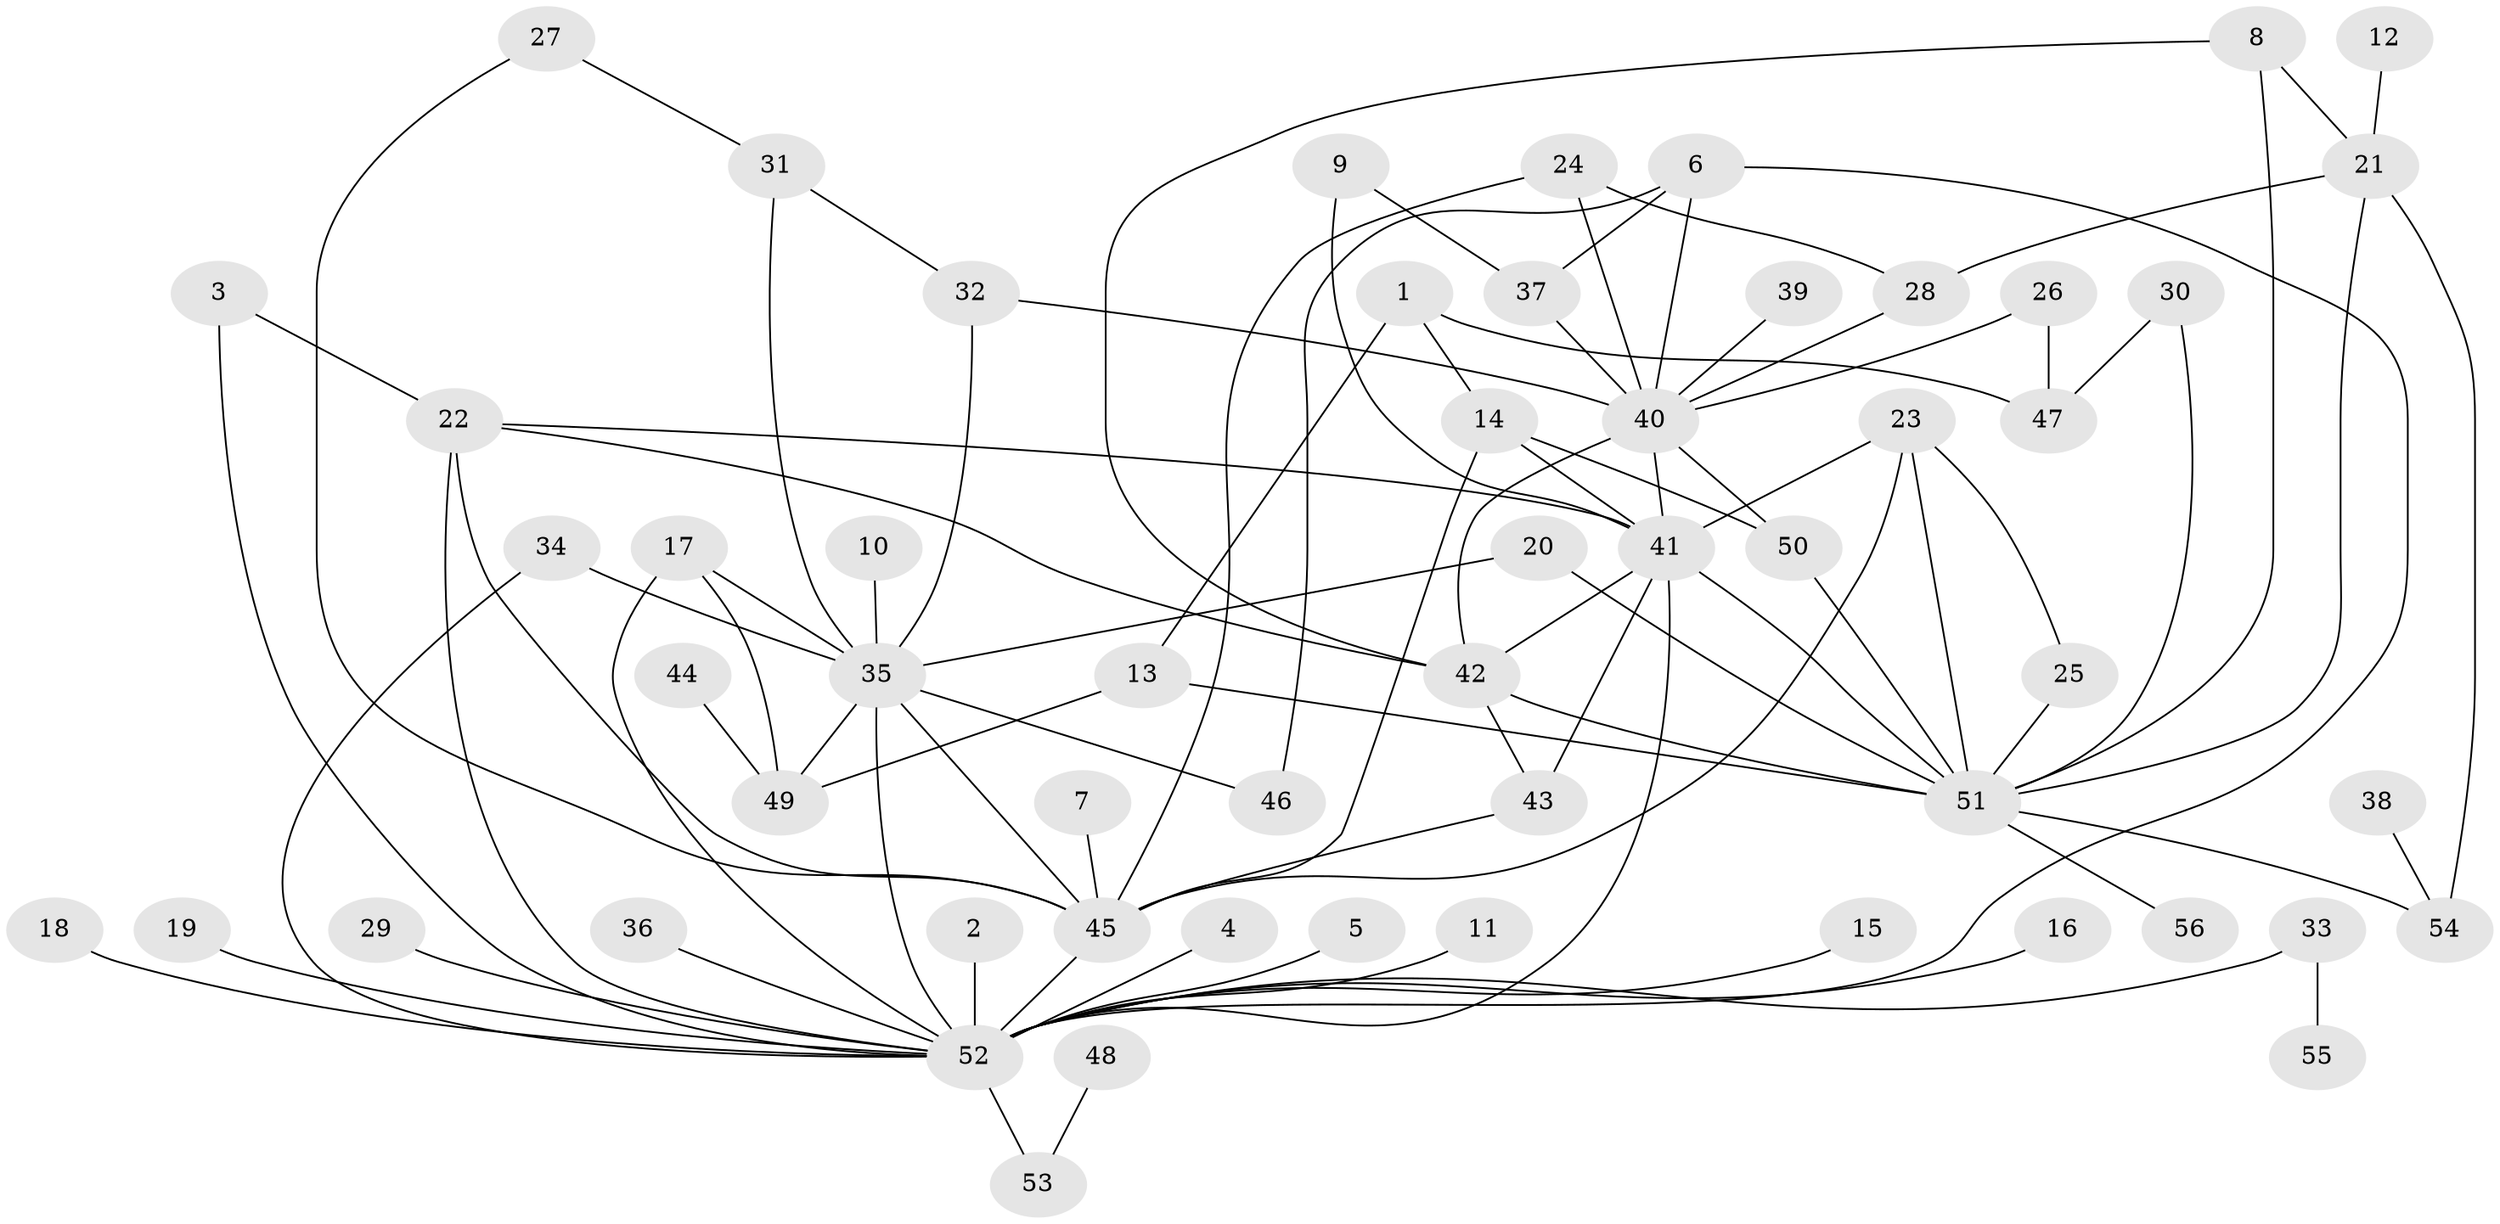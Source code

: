 // original degree distribution, {13: 0.010752688172043012, 7: 0.010752688172043012, 3: 0.0967741935483871, 21: 0.010752688172043012, 11: 0.010752688172043012, 16: 0.010752688172043012, 15: 0.010752688172043012, 5: 0.06451612903225806, 1: 0.3655913978494624, 14: 0.010752688172043012, 2: 0.3118279569892473, 4: 0.08602150537634409}
// Generated by graph-tools (version 1.1) at 2025/36/03/04/25 23:36:41]
// undirected, 56 vertices, 91 edges
graph export_dot {
  node [color=gray90,style=filled];
  1;
  2;
  3;
  4;
  5;
  6;
  7;
  8;
  9;
  10;
  11;
  12;
  13;
  14;
  15;
  16;
  17;
  18;
  19;
  20;
  21;
  22;
  23;
  24;
  25;
  26;
  27;
  28;
  29;
  30;
  31;
  32;
  33;
  34;
  35;
  36;
  37;
  38;
  39;
  40;
  41;
  42;
  43;
  44;
  45;
  46;
  47;
  48;
  49;
  50;
  51;
  52;
  53;
  54;
  55;
  56;
  1 -- 13 [weight=1.0];
  1 -- 14 [weight=1.0];
  1 -- 47 [weight=1.0];
  2 -- 52 [weight=1.0];
  3 -- 22 [weight=1.0];
  3 -- 52 [weight=1.0];
  4 -- 52 [weight=1.0];
  5 -- 52 [weight=1.0];
  6 -- 37 [weight=1.0];
  6 -- 40 [weight=1.0];
  6 -- 46 [weight=1.0];
  6 -- 52 [weight=1.0];
  7 -- 45 [weight=1.0];
  8 -- 21 [weight=1.0];
  8 -- 42 [weight=1.0];
  8 -- 51 [weight=1.0];
  9 -- 37 [weight=1.0];
  9 -- 41 [weight=1.0];
  10 -- 35 [weight=1.0];
  11 -- 52 [weight=1.0];
  12 -- 21 [weight=1.0];
  13 -- 49 [weight=1.0];
  13 -- 51 [weight=2.0];
  14 -- 41 [weight=1.0];
  14 -- 45 [weight=1.0];
  14 -- 50 [weight=1.0];
  15 -- 52 [weight=1.0];
  16 -- 52 [weight=1.0];
  17 -- 35 [weight=1.0];
  17 -- 49 [weight=1.0];
  17 -- 52 [weight=1.0];
  18 -- 52 [weight=1.0];
  19 -- 52 [weight=1.0];
  20 -- 35 [weight=1.0];
  20 -- 51 [weight=1.0];
  21 -- 28 [weight=1.0];
  21 -- 51 [weight=1.0];
  21 -- 54 [weight=1.0];
  22 -- 41 [weight=1.0];
  22 -- 42 [weight=1.0];
  22 -- 45 [weight=1.0];
  22 -- 52 [weight=1.0];
  23 -- 25 [weight=1.0];
  23 -- 41 [weight=1.0];
  23 -- 45 [weight=1.0];
  23 -- 51 [weight=1.0];
  24 -- 28 [weight=1.0];
  24 -- 40 [weight=1.0];
  24 -- 45 [weight=1.0];
  25 -- 51 [weight=1.0];
  26 -- 40 [weight=1.0];
  26 -- 47 [weight=1.0];
  27 -- 31 [weight=1.0];
  27 -- 45 [weight=1.0];
  28 -- 40 [weight=1.0];
  29 -- 52 [weight=1.0];
  30 -- 47 [weight=1.0];
  30 -- 51 [weight=1.0];
  31 -- 32 [weight=1.0];
  31 -- 35 [weight=3.0];
  32 -- 35 [weight=1.0];
  32 -- 40 [weight=1.0];
  33 -- 52 [weight=1.0];
  33 -- 55 [weight=1.0];
  34 -- 35 [weight=2.0];
  34 -- 52 [weight=1.0];
  35 -- 45 [weight=1.0];
  35 -- 46 [weight=1.0];
  35 -- 49 [weight=1.0];
  35 -- 52 [weight=1.0];
  36 -- 52 [weight=1.0];
  37 -- 40 [weight=2.0];
  38 -- 54 [weight=1.0];
  39 -- 40 [weight=1.0];
  40 -- 41 [weight=1.0];
  40 -- 42 [weight=2.0];
  40 -- 50 [weight=1.0];
  41 -- 42 [weight=1.0];
  41 -- 43 [weight=2.0];
  41 -- 51 [weight=1.0];
  41 -- 52 [weight=1.0];
  42 -- 43 [weight=1.0];
  42 -- 51 [weight=1.0];
  43 -- 45 [weight=1.0];
  44 -- 49 [weight=1.0];
  45 -- 52 [weight=1.0];
  48 -- 53 [weight=1.0];
  50 -- 51 [weight=1.0];
  51 -- 54 [weight=1.0];
  51 -- 56 [weight=1.0];
  52 -- 53 [weight=1.0];
}
